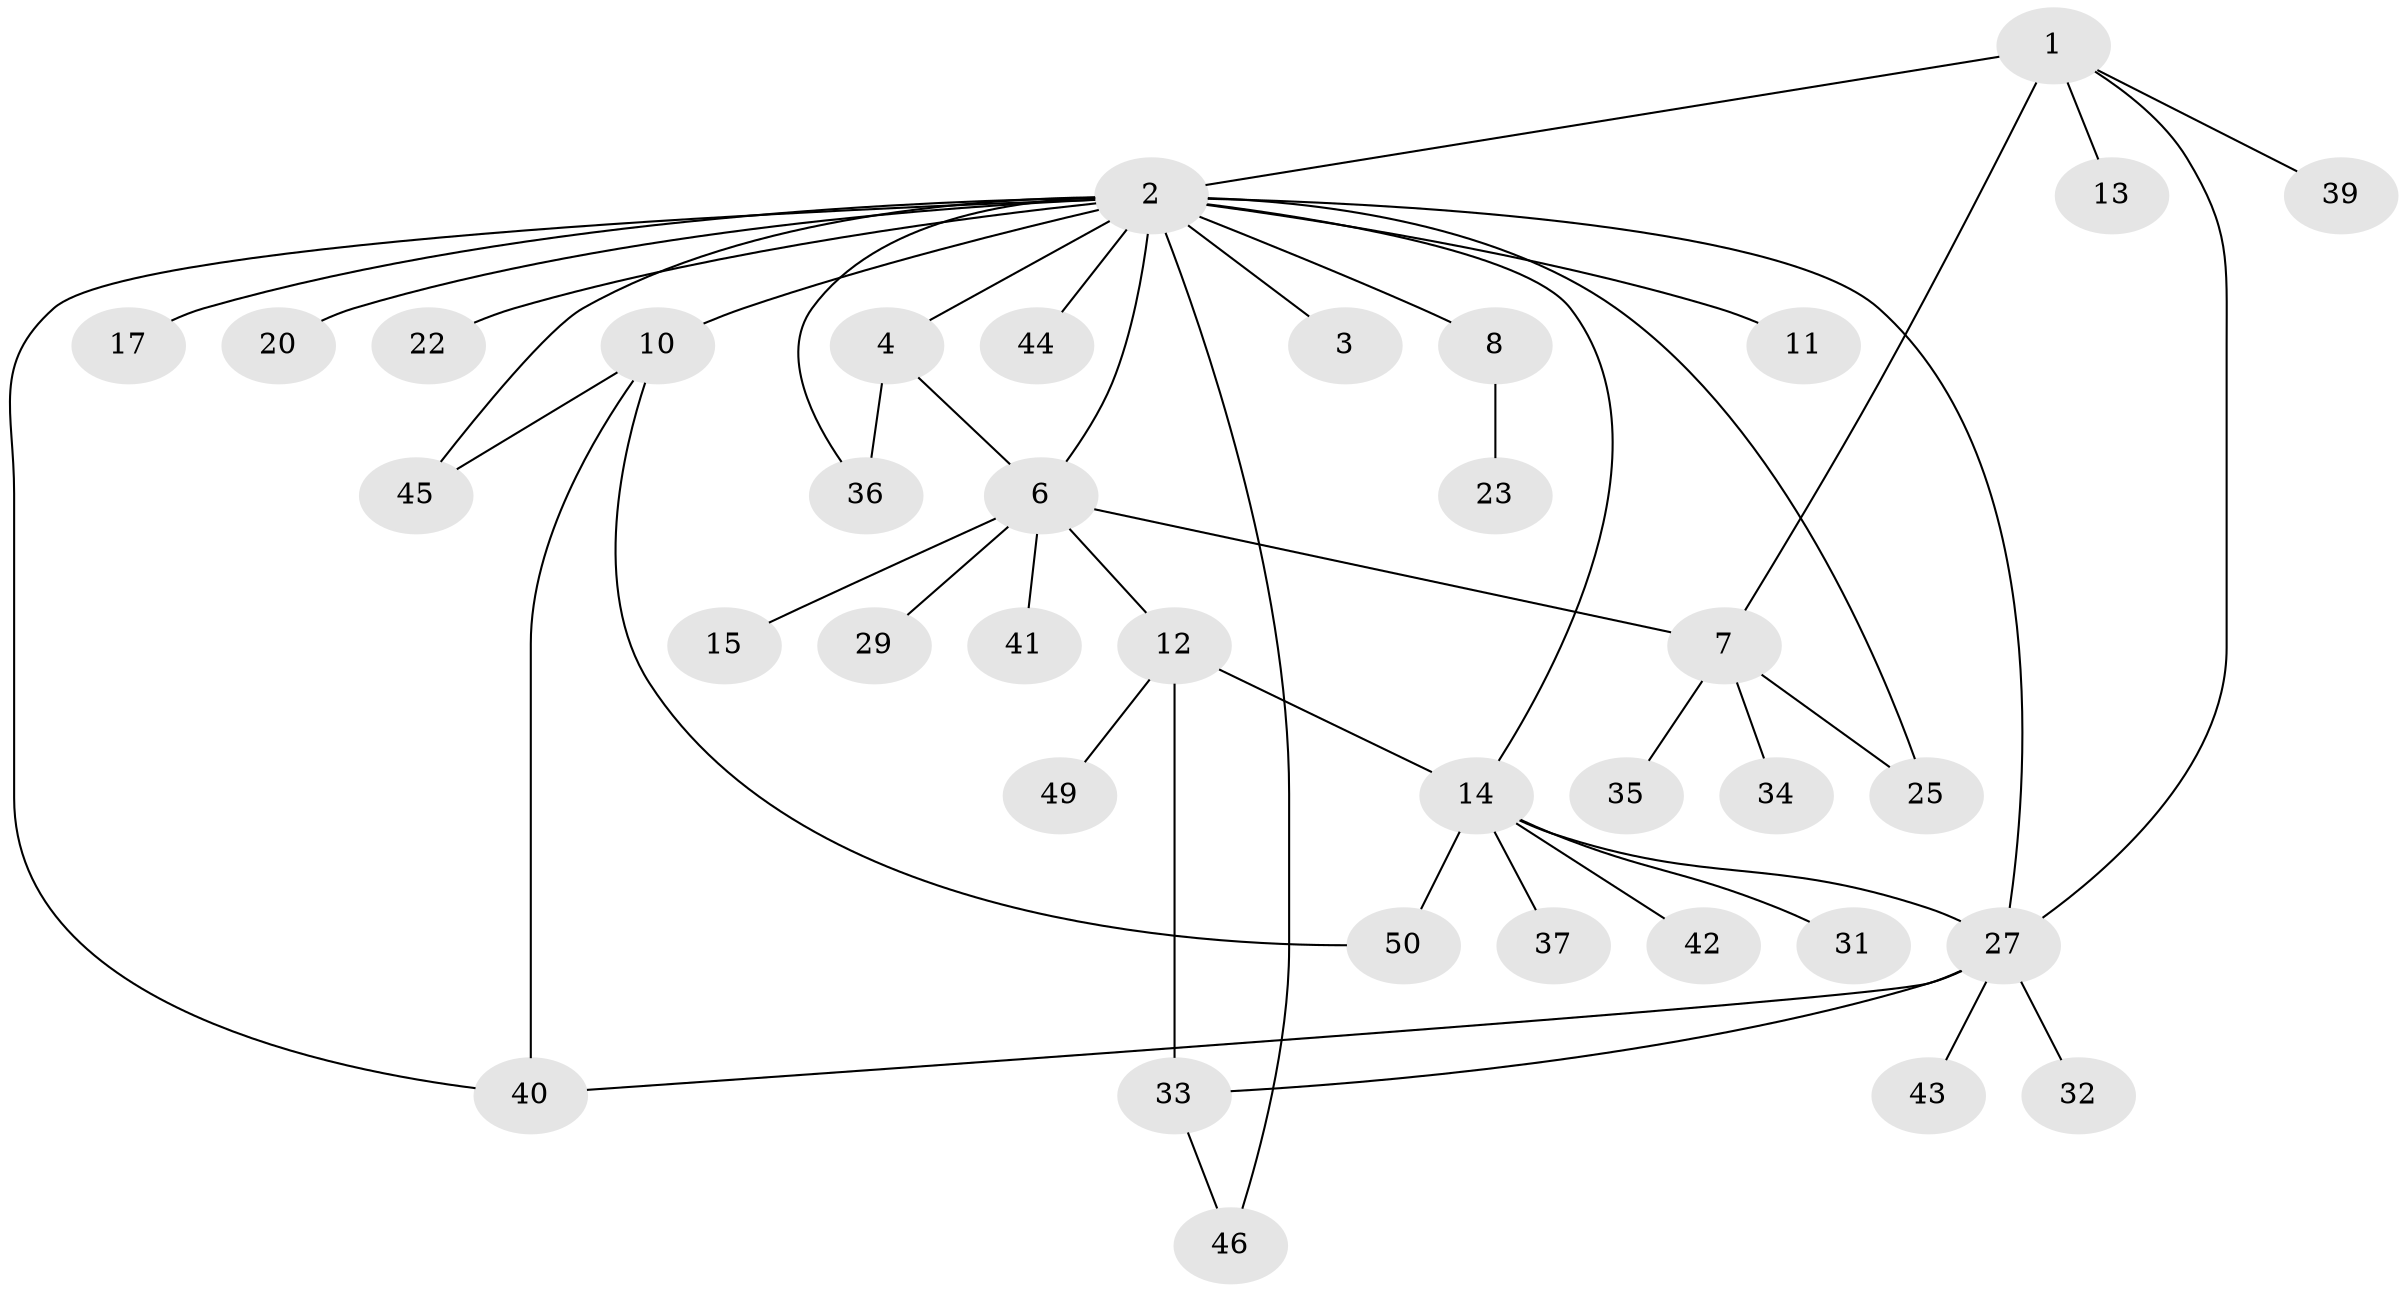 // original degree distribution, {5: 0.04, 21: 0.02, 1: 0.52, 4: 0.06, 3: 0.12, 6: 0.04, 9: 0.02, 2: 0.16, 8: 0.02}
// Generated by graph-tools (version 1.1) at 2025/11/02/27/25 16:11:10]
// undirected, 37 vertices, 49 edges
graph export_dot {
graph [start="1"]
  node [color=gray90,style=filled];
  1 [super="+5"];
  2 [super="+26"];
  3;
  4 [super="+9"];
  6 [super="+24"];
  7 [super="+18"];
  8 [super="+30"];
  10 [super="+16"];
  11;
  12 [super="+38"];
  13;
  14 [super="+19"];
  15 [super="+21"];
  17;
  20;
  22;
  23;
  25;
  27 [super="+28"];
  29;
  31;
  32;
  33 [super="+47"];
  34;
  35;
  36 [super="+48"];
  37;
  39;
  40;
  41;
  42;
  43;
  44;
  45;
  46;
  49;
  50;
  1 -- 2 [weight=2];
  1 -- 13;
  1 -- 27;
  1 -- 39;
  1 -- 7;
  2 -- 3;
  2 -- 4;
  2 -- 6;
  2 -- 8;
  2 -- 10 [weight=2];
  2 -- 11;
  2 -- 14 [weight=2];
  2 -- 17;
  2 -- 20;
  2 -- 22;
  2 -- 25;
  2 -- 27;
  2 -- 36;
  2 -- 40;
  2 -- 44;
  2 -- 45;
  2 -- 46;
  4 -- 6;
  4 -- 36;
  6 -- 12 [weight=2];
  6 -- 15;
  6 -- 29;
  6 -- 41;
  6 -- 7;
  7 -- 25;
  7 -- 34;
  7 -- 35;
  8 -- 23;
  10 -- 40;
  10 -- 45;
  10 -- 50;
  12 -- 33;
  12 -- 49;
  12 -- 14;
  14 -- 27;
  14 -- 31;
  14 -- 37;
  14 -- 42;
  14 -- 50;
  27 -- 32;
  27 -- 40;
  27 -- 43;
  27 -- 33;
  33 -- 46;
}
